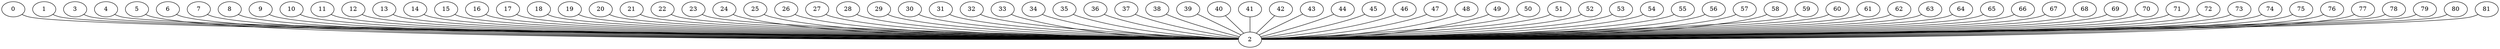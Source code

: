 graph G {
0;
1;
2;
3;
4;
5;
6;
7;
8;
9;
10;
11;
12;
13;
14;
15;
16;
17;
18;
19;
20;
21;
22;
23;
24;
25;
26;
27;
28;
29;
30;
31;
32;
33;
34;
35;
36;
37;
38;
39;
40;
41;
42;
43;
44;
45;
46;
47;
48;
49;
50;
51;
52;
53;
54;
55;
56;
57;
58;
59;
60;
61;
62;
63;
64;
65;
66;
67;
68;
69;
70;
71;
72;
73;
74;
75;
76;
77;
78;
79;
80;
81;
1--2 ;
0--2 ;
3--2 ;
4--2 ;
5--2 ;
6--2 ;
8--2 ;
7--2 ;
10--2 ;
9--2 ;
11--2 ;
12--2 ;
15--2 ;
14--2 ;
13--2 ;
18--2 ;
17--2 ;
16--2 ;
19--2 ;
20--2 ;
22--2 ;
21--2 ;
24--2 ;
23--2 ;
25--2 ;
26--2 ;
27--2 ;
28--2 ;
30--2 ;
29--2 ;
32--2 ;
31--2 ;
35--2 ;
34--2 ;
33--2 ;
36--2 ;
37--2 ;
38--2 ;
40--2 ;
39--2 ;
41--2 ;
44--2 ;
43--2 ;
42--2 ;
45--2 ;
47--2 ;
46--2 ;
48--2 ;
49--2 ;
53--2 ;
52--2 ;
51--2 ;
50--2 ;
54--2 ;
55--2 ;
58--2 ;
57--2 ;
56--2 ;
59--2 ;
60--2 ;
62--2 ;
61--2 ;
64--2 ;
63--2 ;
65--2 ;
67--2 ;
66--2 ;
69--2 ;
68--2 ;
70--2 ;
72--2 ;
71--2 ;
73--2 ;
74--2 ;
75--2 ;
76--2 ;
77--2 ;
78--2 ;
79--2 ;
80--2 ;
81--2 ;
}
